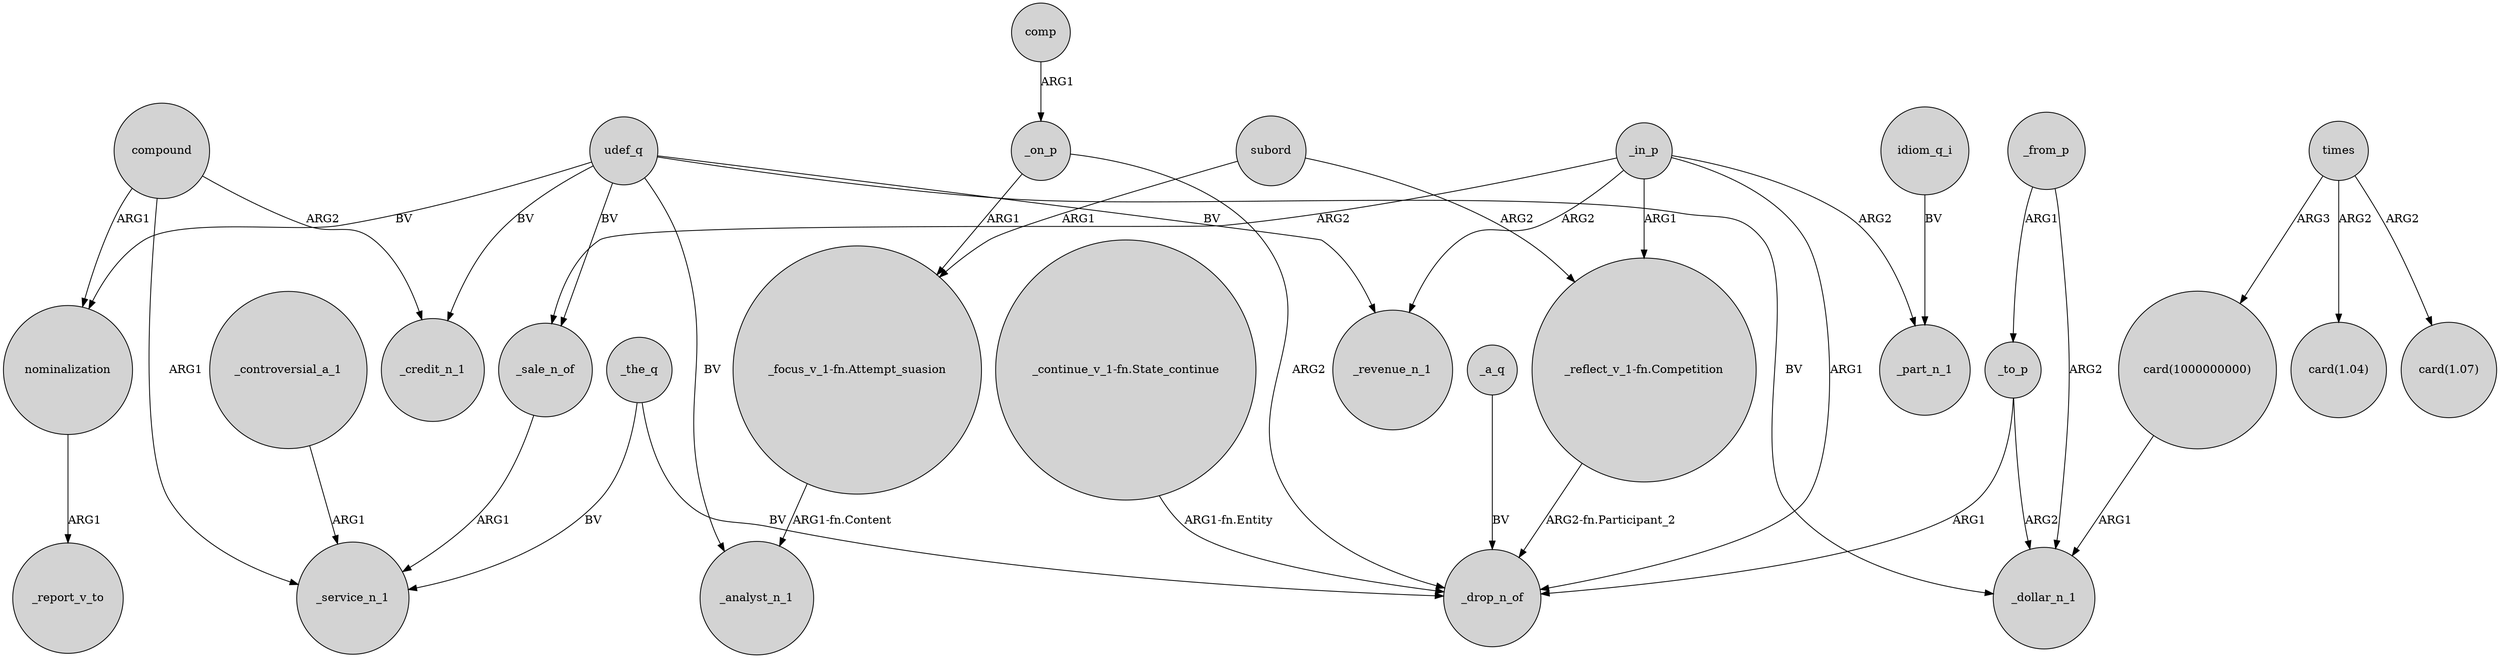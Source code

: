 digraph {
	node [shape=circle style=filled]
	"card(1000000000)" -> _dollar_n_1 [label=ARG1]
	_on_p -> "_focus_v_1-fn.Attempt_suasion" [label=ARG1]
	udef_q -> _analyst_n_1 [label=BV]
	"_reflect_v_1-fn.Competition" -> _drop_n_of [label="ARG2-fn.Participant_2"]
	subord -> "_focus_v_1-fn.Attempt_suasion" [label=ARG1]
	_in_p -> _sale_n_of [label=ARG2]
	udef_q -> nominalization [label=BV]
	times -> "card(1.04)" [label=ARG2]
	udef_q -> _sale_n_of [label=BV]
	_to_p -> _dollar_n_1 [label=ARG2]
	times -> "card(1000000000)" [label=ARG3]
	udef_q -> _revenue_n_1 [label=BV]
	"_focus_v_1-fn.Attempt_suasion" -> _analyst_n_1 [label="ARG1-fn.Content"]
	compound -> nominalization [label=ARG1]
	nominalization -> _report_v_to [label=ARG1]
	_on_p -> _drop_n_of [label=ARG2]
	_to_p -> _drop_n_of [label=ARG1]
	_sale_n_of -> _service_n_1 [label=ARG1]
	"_continue_v_1-fn.State_continue" -> _drop_n_of [label="ARG1-fn.Entity"]
	_in_p -> _part_n_1 [label=ARG2]
	_the_q -> _drop_n_of [label=BV]
	udef_q -> _dollar_n_1 [label=BV]
	compound -> _credit_n_1 [label=ARG2]
	times -> "card(1.07)" [label=ARG2]
	_a_q -> _drop_n_of [label=BV]
	comp -> _on_p [label=ARG1]
	_from_p -> _to_p [label=ARG1]
	udef_q -> _credit_n_1 [label=BV]
	_in_p -> "_reflect_v_1-fn.Competition" [label=ARG1]
	_in_p -> _drop_n_of [label=ARG1]
	_in_p -> _revenue_n_1 [label=ARG2]
	idiom_q_i -> _part_n_1 [label=BV]
	_controversial_a_1 -> _service_n_1 [label=ARG1]
	subord -> "_reflect_v_1-fn.Competition" [label=ARG2]
	compound -> _service_n_1 [label=ARG1]
	_the_q -> _service_n_1 [label=BV]
	_from_p -> _dollar_n_1 [label=ARG2]
}
